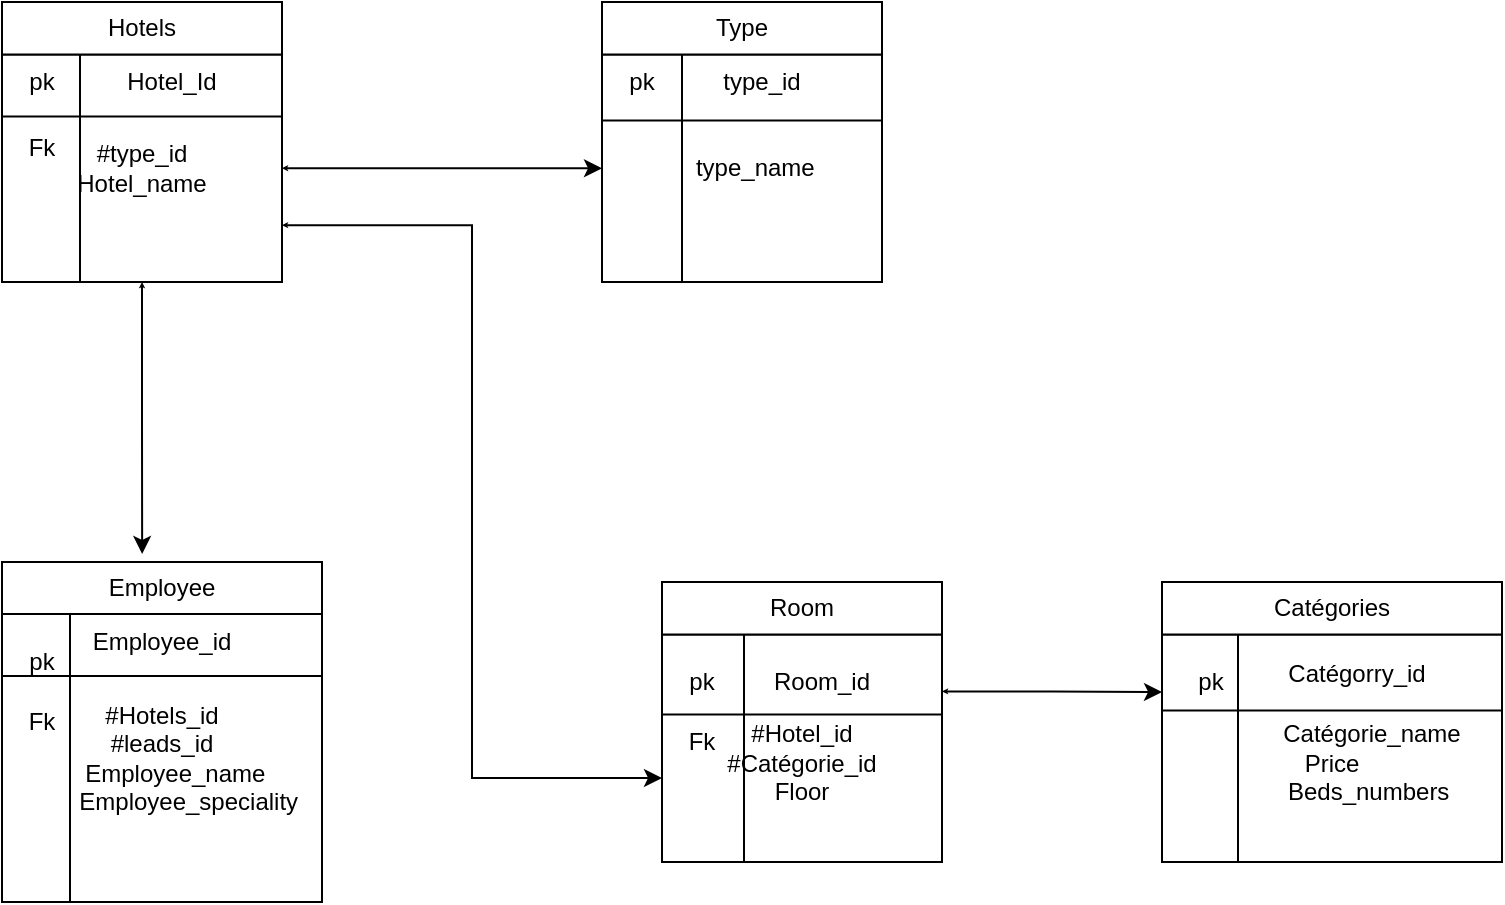 <mxfile version="12.2.4" pages="1"><diagram id="Nm-v_1wmqXvCTXyZ51Xy" name="Page-1"><mxGraphModel dx="1408" dy="1449" grid="1" gridSize="10" guides="1" tooltips="1" connect="1" arrows="1" fold="1" page="1" pageScale="1" pageWidth="827" pageHeight="1169" math="0" shadow="0"><root><mxCell id="0"/><mxCell id="1" parent="0"/><mxCell id="10" value="&quot;" style="group" parent="1" vertex="1" connectable="0"><mxGeometry x="-100" y="-120" width="140" height="140" as="geometry"/></mxCell><mxCell id="8" value="#type_id&lt;br&gt;Hotel_name" style="shape=internalStorage;whiteSpace=wrap;html=1;backgroundOutline=1;dx=39;dy=31;" parent="10" vertex="1"><mxGeometry y="26.25" width="140" height="113.75" as="geometry"/></mxCell><mxCell id="9" value="Hotels" style="rounded=0;whiteSpace=wrap;html=1;" parent="10" vertex="1"><mxGeometry width="140" height="26.25" as="geometry"/></mxCell><mxCell id="44" value="pk" style="text;html=1;strokeColor=none;fillColor=none;align=center;verticalAlign=middle;whiteSpace=wrap;rounded=0;" parent="10" vertex="1"><mxGeometry y="30" width="40" height="20" as="geometry"/></mxCell><mxCell id="45" value="Fk" style="text;html=1;strokeColor=none;fillColor=none;align=center;verticalAlign=middle;whiteSpace=wrap;rounded=0;" parent="10" vertex="1"><mxGeometry y="63" width="40" height="20" as="geometry"/></mxCell><mxCell id="52" value="Hotel_Id" style="text;html=1;strokeColor=none;fillColor=none;align=center;verticalAlign=middle;whiteSpace=wrap;rounded=0;" parent="10" vertex="1"><mxGeometry x="50" y="30" width="70" height="20" as="geometry"/></mxCell><mxCell id="26" value="" style="group" parent="1" vertex="1" connectable="0"><mxGeometry x="200" y="-120" width="140" height="140" as="geometry"/></mxCell><mxCell id="27" value="&amp;nbsp; &amp;nbsp; type_name" style="shape=internalStorage;whiteSpace=wrap;html=1;backgroundOutline=1;dx=40;dy=33;" parent="26" vertex="1"><mxGeometry y="26.25" width="140" height="113.75" as="geometry"/></mxCell><mxCell id="28" value="Type" style="rounded=0;whiteSpace=wrap;html=1;" parent="26" vertex="1"><mxGeometry width="140" height="26.25" as="geometry"/></mxCell><mxCell id="51" value="pk" style="text;html=1;strokeColor=none;fillColor=none;align=center;verticalAlign=middle;whiteSpace=wrap;rounded=0;" parent="26" vertex="1"><mxGeometry y="30" width="40" height="20" as="geometry"/></mxCell><mxCell id="53" value="type_id" style="text;html=1;strokeColor=none;fillColor=none;align=center;verticalAlign=middle;whiteSpace=wrap;rounded=0;" parent="26" vertex="1"><mxGeometry x="60" y="30" width="40" height="20" as="geometry"/></mxCell><mxCell id="29" value="" style="group" parent="1" vertex="1" connectable="0"><mxGeometry x="230" y="170" width="140" height="140" as="geometry"/></mxCell><mxCell id="30" value="&lt;br&gt;#Hotel_id&lt;br&gt;#Catégorie_id&lt;br&gt;Floor" style="shape=internalStorage;whiteSpace=wrap;html=1;backgroundOutline=1;dx=41;dy=40;" parent="29" vertex="1"><mxGeometry y="26.25" width="140" height="113.75" as="geometry"/></mxCell><mxCell id="31" value="Room" style="rounded=0;whiteSpace=wrap;html=1;" parent="29" vertex="1"><mxGeometry width="140" height="26.25" as="geometry"/></mxCell><mxCell id="47" value="Fk" style="text;html=1;strokeColor=none;fillColor=none;align=center;verticalAlign=middle;whiteSpace=wrap;rounded=0;" parent="29" vertex="1"><mxGeometry y="70" width="40" height="20" as="geometry"/></mxCell><mxCell id="49" value="pk" style="text;html=1;strokeColor=none;fillColor=none;align=center;verticalAlign=middle;whiteSpace=wrap;rounded=0;" parent="29" vertex="1"><mxGeometry y="40" width="40" height="20" as="geometry"/></mxCell><mxCell id="54" value="Room_id" style="text;html=1;strokeColor=none;fillColor=none;align=center;verticalAlign=middle;whiteSpace=wrap;rounded=0;" parent="29" vertex="1"><mxGeometry x="60" y="40" width="40" height="20" as="geometry"/></mxCell><mxCell id="32" value="" style="group" parent="1" vertex="1" connectable="0"><mxGeometry x="480" y="170" width="170" height="140" as="geometry"/></mxCell><mxCell id="33" value="&amp;nbsp; &amp;nbsp; &amp;nbsp; &amp;nbsp; &amp;nbsp; &lt;br&gt;&amp;nbsp; &amp;nbsp; &amp;nbsp; &amp;nbsp; &amp;nbsp; &amp;nbsp; Catégorie_name&lt;br&gt;Price&lt;br&gt;&amp;nbsp; &amp;nbsp; &amp;nbsp; &amp;nbsp; &amp;nbsp; &amp;nbsp;Beds_numbers" style="shape=internalStorage;whiteSpace=wrap;html=1;backgroundOutline=1;dx=38;dy=38;" parent="32" vertex="1"><mxGeometry y="26.25" width="170" height="113.75" as="geometry"/></mxCell><mxCell id="34" value="Catégories" style="rounded=0;whiteSpace=wrap;html=1;" parent="32" vertex="1"><mxGeometry width="170" height="26.25" as="geometry"/></mxCell><mxCell id="50" value="pk" style="text;html=1;strokeColor=none;fillColor=none;align=center;verticalAlign=middle;whiteSpace=wrap;rounded=0;" parent="32" vertex="1"><mxGeometry y="40" width="48.571" height="20" as="geometry"/></mxCell><mxCell id="55" value="Catégorry_id" style="text;html=1;strokeColor=none;fillColor=none;align=center;verticalAlign=middle;whiteSpace=wrap;rounded=0;" parent="32" vertex="1"><mxGeometry x="72.857" y="36" width="48.571" height="20" as="geometry"/></mxCell><mxCell id="59" value="" style="group" parent="1" vertex="1" connectable="0"><mxGeometry x="-100" y="160" width="160" height="170" as="geometry"/></mxCell><mxCell id="23" value="" style="group" parent="59" vertex="1" connectable="0"><mxGeometry width="160" height="170" as="geometry"/></mxCell><mxCell id="24" value="#Hotels_id&lt;br&gt;#leads_id&lt;br&gt;&amp;nbsp; &amp;nbsp; Employee_name&lt;br&gt;&amp;nbsp; &amp;nbsp; &amp;nbsp; &amp;nbsp; Employee_speciality" style="shape=internalStorage;whiteSpace=wrap;html=1;backgroundOutline=1;dx=34;dy=31;" parent="23" vertex="1"><mxGeometry y="26" width="160" height="144" as="geometry"/></mxCell><mxCell id="25" value="Employee" style="rounded=0;whiteSpace=wrap;html=1;" parent="23" vertex="1"><mxGeometry width="160" height="26" as="geometry"/></mxCell><mxCell id="36" value="pk" style="text;html=1;strokeColor=none;fillColor=none;align=center;verticalAlign=middle;whiteSpace=wrap;rounded=0;" parent="23" vertex="1"><mxGeometry y="40" width="40" height="20" as="geometry"/></mxCell><mxCell id="37" value="Fk" style="text;html=1;strokeColor=none;fillColor=none;align=center;verticalAlign=middle;whiteSpace=wrap;rounded=0;" parent="23" vertex="1"><mxGeometry y="70" width="40" height="20" as="geometry"/></mxCell><mxCell id="56" value="Employee_id" style="text;html=1;strokeColor=none;fillColor=none;align=center;verticalAlign=middle;whiteSpace=wrap;rounded=0;" parent="23" vertex="1"><mxGeometry x="60" y="30" width="40" height="20" as="geometry"/></mxCell><mxCell id="61" style="edgeStyle=orthogonalEdgeStyle;rounded=0;orthogonalLoop=1;jettySize=auto;html=1;exitX=1;exitY=0.5;exitDx=0;exitDy=0;entryX=0;entryY=0.5;entryDx=0;entryDy=0;startArrow=classic;startFill=1;startSize=0;endSize=6;" parent="1" source="8" target="27" edge="1"><mxGeometry relative="1" as="geometry"/></mxCell><mxCell id="62" style="edgeStyle=orthogonalEdgeStyle;rounded=0;orthogonalLoop=1;jettySize=auto;html=1;exitX=0.5;exitY=1;exitDx=0;exitDy=0;entryX=0.438;entryY=-0.154;entryDx=0;entryDy=0;entryPerimeter=0;startArrow=classic;startFill=1;startSize=0;endSize=6;" parent="1" source="8" target="25" edge="1"><mxGeometry relative="1" as="geometry"/></mxCell><mxCell id="63" style="edgeStyle=orthogonalEdgeStyle;rounded=0;orthogonalLoop=1;jettySize=auto;html=1;exitX=1;exitY=0.75;exitDx=0;exitDy=0;entryX=0;entryY=0.631;entryDx=0;entryDy=0;entryPerimeter=0;startArrow=classic;startFill=1;startSize=0;endSize=6;" parent="1" source="8" target="30" edge="1"><mxGeometry relative="1" as="geometry"/></mxCell><mxCell id="64" style="edgeStyle=orthogonalEdgeStyle;rounded=0;orthogonalLoop=1;jettySize=auto;html=1;exitX=1;exitY=0.25;exitDx=0;exitDy=0;entryX=0;entryY=0.75;entryDx=0;entryDy=0;startArrow=classic;startFill=1;startSize=0;endSize=6;" parent="1" source="30" target="50" edge="1"><mxGeometry relative="1" as="geometry"/></mxCell></root></mxGraphModel></diagram></mxfile>